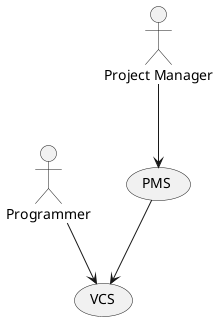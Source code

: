 @startuml
actor Programmer as p1
actor "Project Manager" as pm
(VCS) as vcs
(PMS) as pms

p1 --> vcs
pm --> pms
pms --> vcs
@enduml
